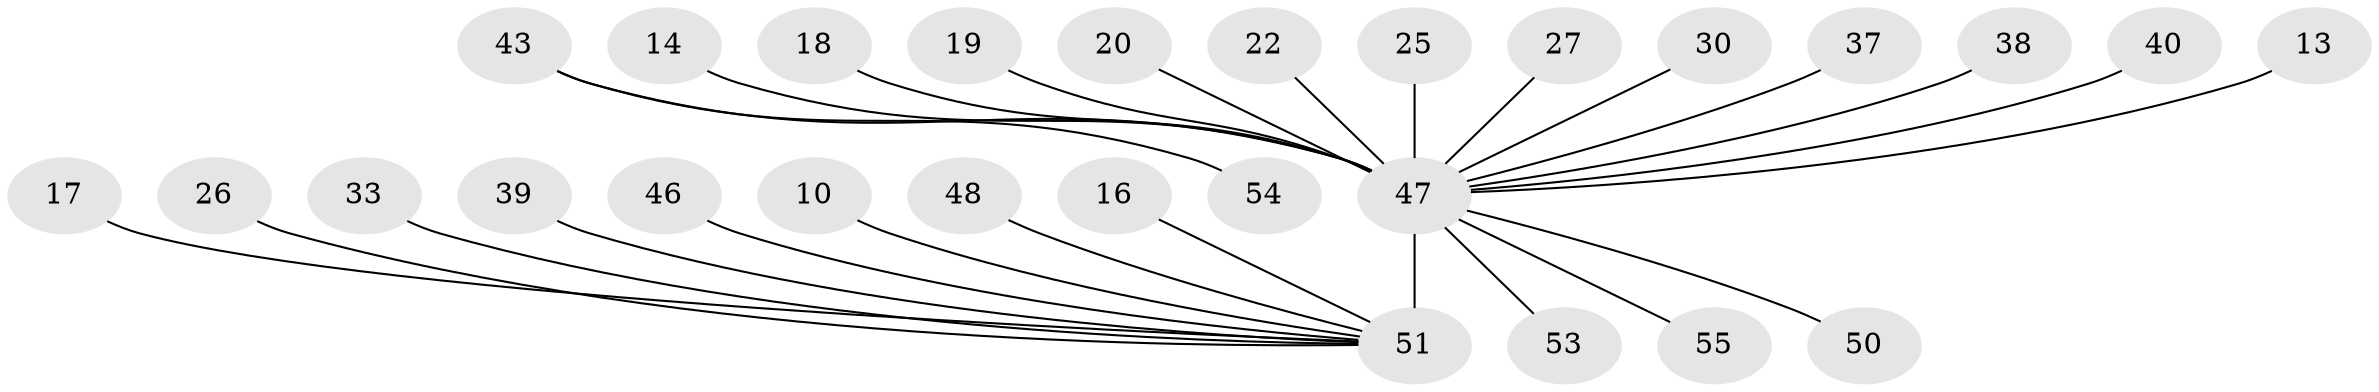 // original degree distribution, {8: 0.03636363636363636, 31: 0.01818181818181818, 4: 0.10909090909090909, 5: 0.07272727272727272, 3: 0.09090909090909091, 1: 0.38181818181818183, 6: 0.03636363636363636, 2: 0.23636363636363636, 7: 0.01818181818181818}
// Generated by graph-tools (version 1.1) at 2025/47/03/09/25 04:47:45]
// undirected, 27 vertices, 26 edges
graph export_dot {
graph [start="1"]
  node [color=gray90,style=filled];
  10;
  13;
  14;
  16;
  17;
  18;
  19;
  20;
  22;
  25;
  26;
  27;
  30;
  33;
  37;
  38;
  39;
  40 [super="+32"];
  43 [super="+28+31+24+42"];
  46;
  47 [super="+12+41+34"];
  48;
  50;
  51 [super="+7+1+15+21+49"];
  53 [super="+35"];
  54;
  55 [super="+52"];
  10 -- 51;
  13 -- 47 [weight=2];
  14 -- 47;
  16 -- 51 [weight=2];
  17 -- 51;
  18 -- 47;
  19 -- 47;
  20 -- 47;
  22 -- 47;
  25 -- 47 [weight=2];
  26 -- 51;
  27 -- 47;
  30 -- 47;
  33 -- 51;
  37 -- 47 [weight=2];
  38 -- 47;
  39 -- 51;
  40 -- 47 [weight=2];
  43 -- 54;
  43 -- 47 [weight=3];
  46 -- 51;
  47 -- 51 [weight=19];
  47 -- 50;
  47 -- 53;
  47 -- 55 [weight=3];
  48 -- 51;
}
